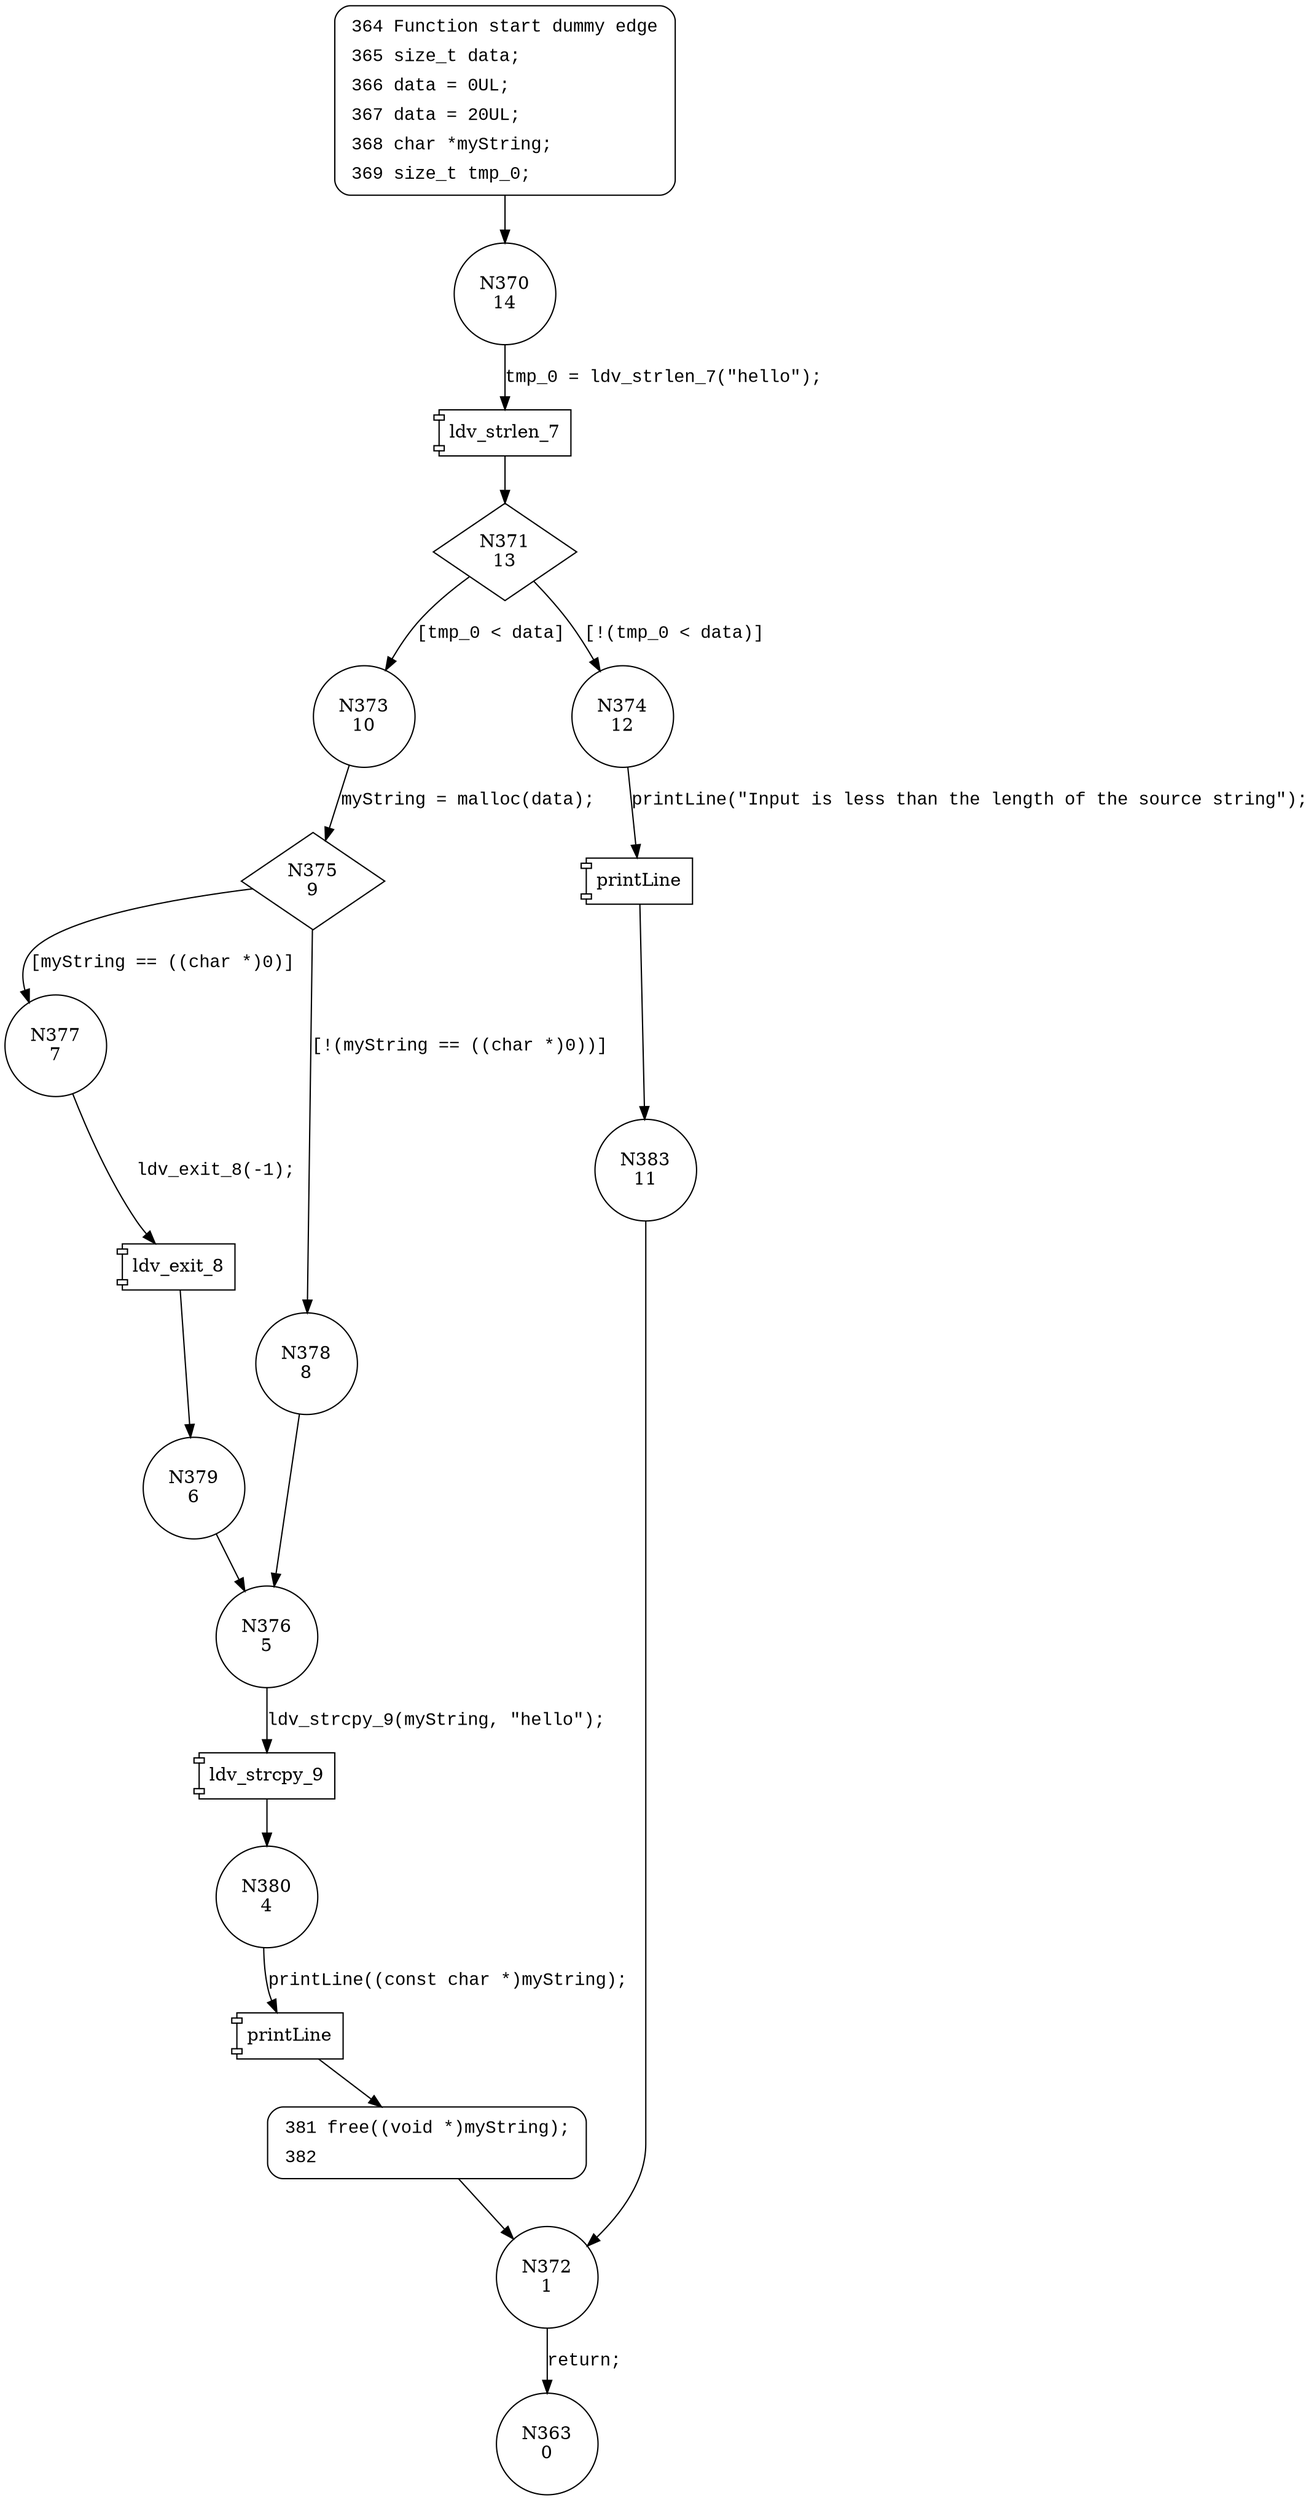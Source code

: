 digraph goodG2B1 {
370 [shape="circle" label="N370\n14"]
371 [shape="diamond" label="N371\n13"]
373 [shape="circle" label="N373\n10"]
374 [shape="circle" label="N374\n12"]
383 [shape="circle" label="N383\n11"]
372 [shape="circle" label="N372\n1"]
363 [shape="circle" label="N363\n0"]
375 [shape="diamond" label="N375\n9"]
377 [shape="circle" label="N377\n7"]
378 [shape="circle" label="N378\n8"]
376 [shape="circle" label="N376\n5"]
380 [shape="circle" label="N380\n4"]
381 [shape="circle" label="N381\n3"]
379 [shape="circle" label="N379\n6"]
364 [style="filled,bold" penwidth="1" fillcolor="white" fontname="Courier New" shape="Mrecord" label=<<table border="0" cellborder="0" cellpadding="3" bgcolor="white"><tr><td align="right">364</td><td align="left">Function start dummy edge</td></tr><tr><td align="right">365</td><td align="left">size_t data;</td></tr><tr><td align="right">366</td><td align="left">data = 0UL;</td></tr><tr><td align="right">367</td><td align="left">data = 20UL;</td></tr><tr><td align="right">368</td><td align="left">char *myString;</td></tr><tr><td align="right">369</td><td align="left">size_t tmp_0;</td></tr></table>>]
364 -> 370[label=""]
381 [style="filled,bold" penwidth="1" fillcolor="white" fontname="Courier New" shape="Mrecord" label=<<table border="0" cellborder="0" cellpadding="3" bgcolor="white"><tr><td align="right">381</td><td align="left">free((void *)myString);</td></tr><tr><td align="right">382</td><td align="left"></td></tr></table>>]
381 -> 372[label=""]
100013 [shape="component" label="ldv_strlen_7"]
370 -> 100013 [label="tmp_0 = ldv_strlen_7(\"hello\");" fontname="Courier New"]
100013 -> 371 [label="" fontname="Courier New"]
371 -> 373 [label="[tmp_0 < data]" fontname="Courier New"]
371 -> 374 [label="[!(tmp_0 < data)]" fontname="Courier New"]
100014 [shape="component" label="printLine"]
374 -> 100014 [label="printLine(\"Input is less than the length of the source string\");" fontname="Courier New"]
100014 -> 383 [label="" fontname="Courier New"]
372 -> 363 [label="return;" fontname="Courier New"]
375 -> 377 [label="[myString == ((char *)0)]" fontname="Courier New"]
375 -> 378 [label="[!(myString == ((char *)0))]" fontname="Courier New"]
100015 [shape="component" label="ldv_strcpy_9"]
376 -> 100015 [label="ldv_strcpy_9(myString, \"hello\");" fontname="Courier New"]
100015 -> 380 [label="" fontname="Courier New"]
100016 [shape="component" label="printLine"]
380 -> 100016 [label="printLine((const char *)myString);" fontname="Courier New"]
100016 -> 381 [label="" fontname="Courier New"]
100017 [shape="component" label="ldv_exit_8"]
377 -> 100017 [label="ldv_exit_8(-1);" fontname="Courier New"]
100017 -> 379 [label="" fontname="Courier New"]
383 -> 372 [label="" fontname="Courier New"]
373 -> 375 [label="myString = malloc(data);" fontname="Courier New"]
378 -> 376 [label="" fontname="Courier New"]
379 -> 376 [label="" fontname="Courier New"]
}